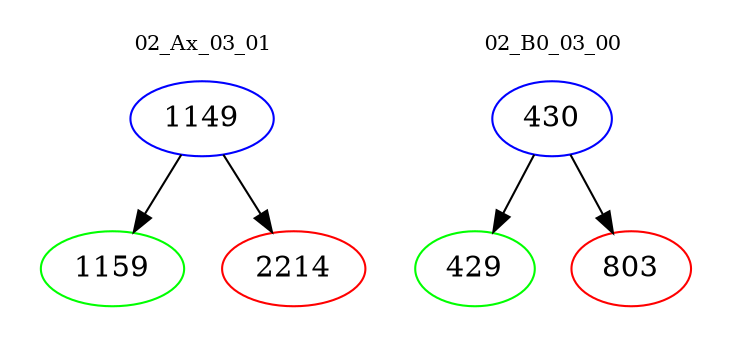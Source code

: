 digraph{
subgraph cluster_0 {
color = white
label = "02_Ax_03_01";
fontsize=10;
T0_1149 [label="1149", color="blue"]
T0_1149 -> T0_1159 [color="black"]
T0_1159 [label="1159", color="green"]
T0_1149 -> T0_2214 [color="black"]
T0_2214 [label="2214", color="red"]
}
subgraph cluster_1 {
color = white
label = "02_B0_03_00";
fontsize=10;
T1_430 [label="430", color="blue"]
T1_430 -> T1_429 [color="black"]
T1_429 [label="429", color="green"]
T1_430 -> T1_803 [color="black"]
T1_803 [label="803", color="red"]
}
}
